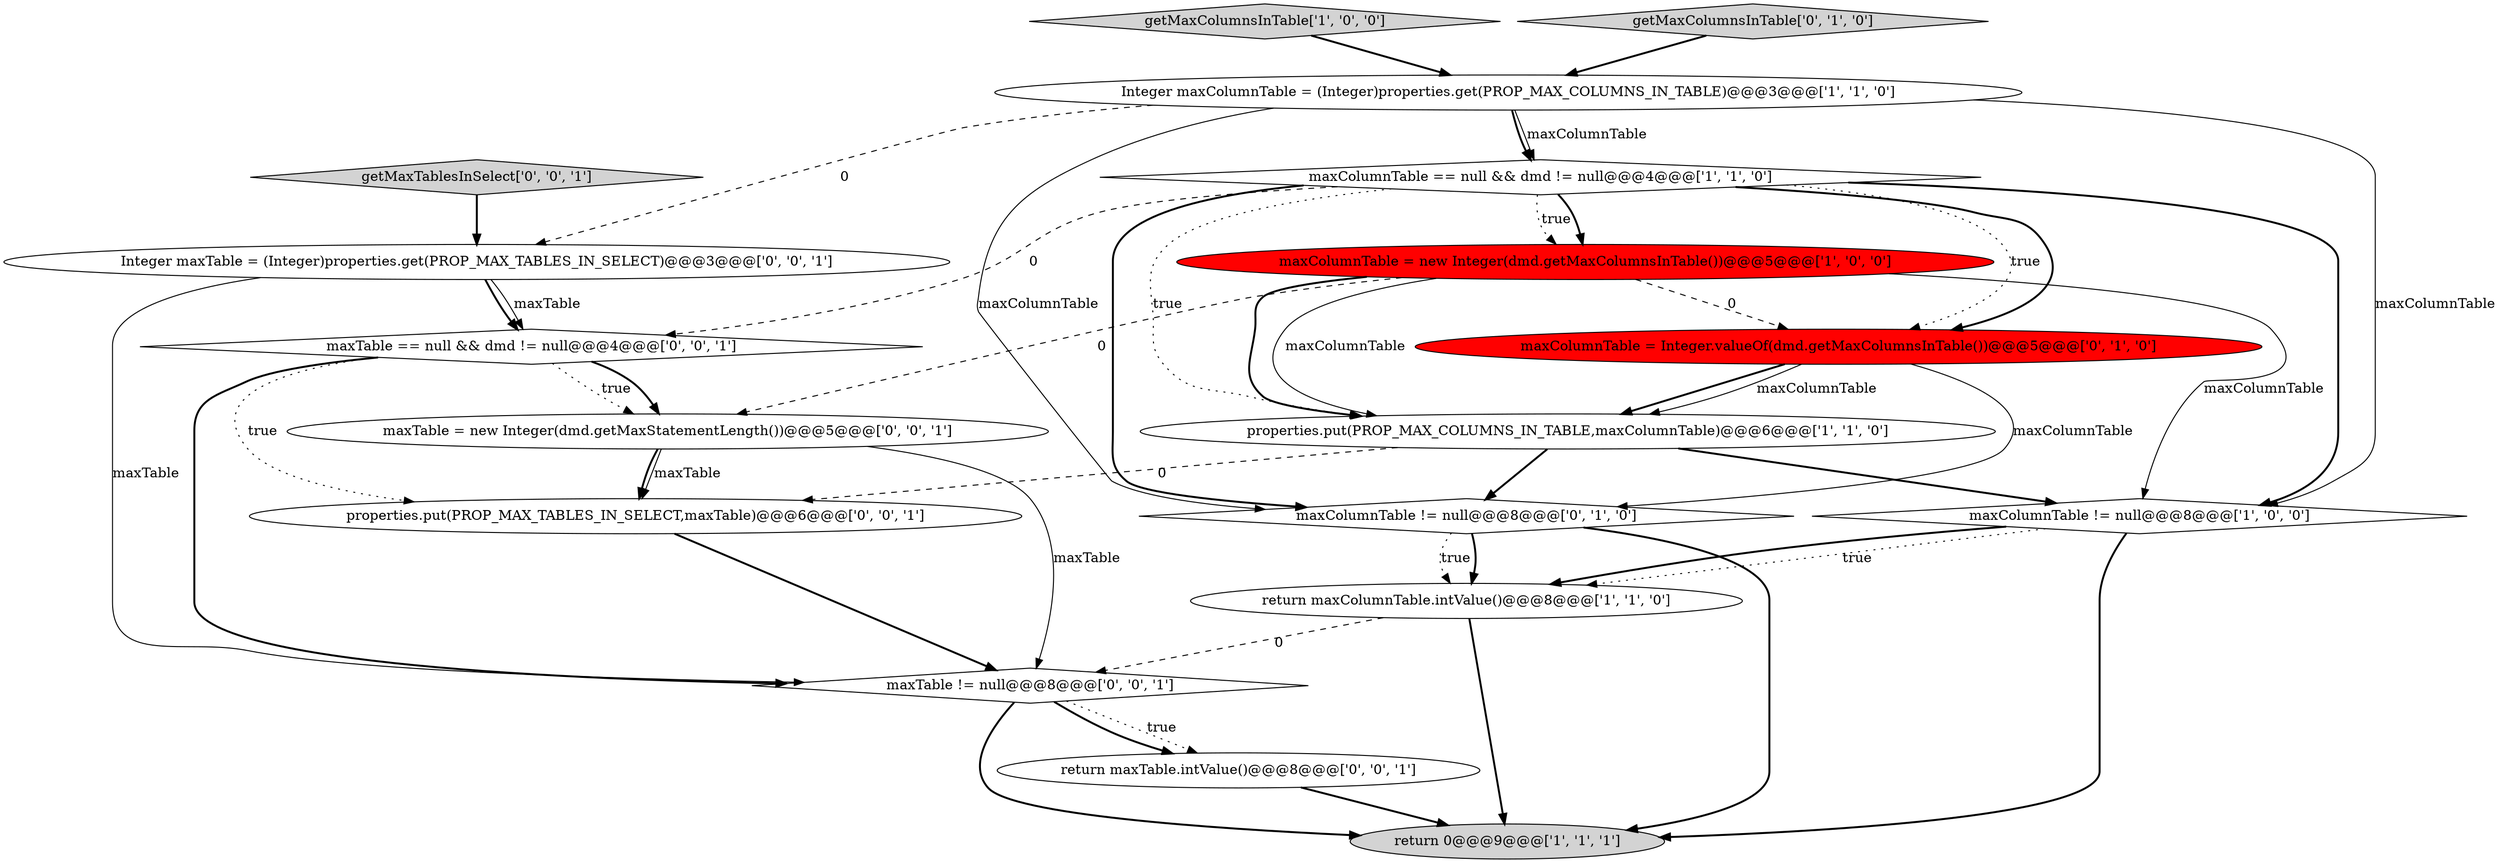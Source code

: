 digraph {
1 [style = filled, label = "getMaxColumnsInTable['1', '0', '0']", fillcolor = lightgray, shape = diamond image = "AAA0AAABBB1BBB"];
11 [style = filled, label = "return maxTable.intValue()@@@8@@@['0', '0', '1']", fillcolor = white, shape = ellipse image = "AAA0AAABBB3BBB"];
16 [style = filled, label = "maxTable = new Integer(dmd.getMaxStatementLength())@@@5@@@['0', '0', '1']", fillcolor = white, shape = ellipse image = "AAA0AAABBB3BBB"];
10 [style = filled, label = "getMaxColumnsInTable['0', '1', '0']", fillcolor = lightgray, shape = diamond image = "AAA0AAABBB2BBB"];
4 [style = filled, label = "maxColumnTable != null@@@8@@@['1', '0', '0']", fillcolor = white, shape = diamond image = "AAA0AAABBB1BBB"];
9 [style = filled, label = "maxColumnTable != null@@@8@@@['0', '1', '0']", fillcolor = white, shape = diamond image = "AAA0AAABBB2BBB"];
17 [style = filled, label = "maxTable != null@@@8@@@['0', '0', '1']", fillcolor = white, shape = diamond image = "AAA0AAABBB3BBB"];
5 [style = filled, label = "return maxColumnTable.intValue()@@@8@@@['1', '1', '0']", fillcolor = white, shape = ellipse image = "AAA0AAABBB1BBB"];
7 [style = filled, label = "maxColumnTable = new Integer(dmd.getMaxColumnsInTable())@@@5@@@['1', '0', '0']", fillcolor = red, shape = ellipse image = "AAA1AAABBB1BBB"];
0 [style = filled, label = "properties.put(PROP_MAX_COLUMNS_IN_TABLE,maxColumnTable)@@@6@@@['1', '1', '0']", fillcolor = white, shape = ellipse image = "AAA0AAABBB1BBB"];
8 [style = filled, label = "maxColumnTable = Integer.valueOf(dmd.getMaxColumnsInTable())@@@5@@@['0', '1', '0']", fillcolor = red, shape = ellipse image = "AAA1AAABBB2BBB"];
14 [style = filled, label = "getMaxTablesInSelect['0', '0', '1']", fillcolor = lightgray, shape = diamond image = "AAA0AAABBB3BBB"];
15 [style = filled, label = "properties.put(PROP_MAX_TABLES_IN_SELECT,maxTable)@@@6@@@['0', '0', '1']", fillcolor = white, shape = ellipse image = "AAA0AAABBB3BBB"];
13 [style = filled, label = "maxTable == null && dmd != null@@@4@@@['0', '0', '1']", fillcolor = white, shape = diamond image = "AAA0AAABBB3BBB"];
12 [style = filled, label = "Integer maxTable = (Integer)properties.get(PROP_MAX_TABLES_IN_SELECT)@@@3@@@['0', '0', '1']", fillcolor = white, shape = ellipse image = "AAA0AAABBB3BBB"];
6 [style = filled, label = "Integer maxColumnTable = (Integer)properties.get(PROP_MAX_COLUMNS_IN_TABLE)@@@3@@@['1', '1', '0']", fillcolor = white, shape = ellipse image = "AAA0AAABBB1BBB"];
2 [style = filled, label = "maxColumnTable == null && dmd != null@@@4@@@['1', '1', '0']", fillcolor = white, shape = diamond image = "AAA0AAABBB1BBB"];
3 [style = filled, label = "return 0@@@9@@@['1', '1', '1']", fillcolor = lightgray, shape = ellipse image = "AAA0AAABBB1BBB"];
5->3 [style = bold, label=""];
16->15 [style = bold, label=""];
4->3 [style = bold, label=""];
4->5 [style = dotted, label="true"];
13->16 [style = dotted, label="true"];
0->9 [style = bold, label=""];
6->9 [style = solid, label="maxColumnTable"];
2->0 [style = dotted, label="true"];
12->17 [style = solid, label="maxTable"];
7->16 [style = dashed, label="0"];
7->4 [style = solid, label="maxColumnTable"];
7->8 [style = dashed, label="0"];
17->11 [style = dotted, label="true"];
0->15 [style = dashed, label="0"];
6->2 [style = solid, label="maxColumnTable"];
7->0 [style = bold, label=""];
2->9 [style = bold, label=""];
6->4 [style = solid, label="maxColumnTable"];
8->9 [style = solid, label="maxColumnTable"];
2->4 [style = bold, label=""];
10->6 [style = bold, label=""];
13->16 [style = bold, label=""];
6->2 [style = bold, label=""];
6->12 [style = dashed, label="0"];
8->0 [style = bold, label=""];
16->15 [style = solid, label="maxTable"];
12->13 [style = bold, label=""];
13->17 [style = bold, label=""];
15->17 [style = bold, label=""];
1->6 [style = bold, label=""];
7->0 [style = solid, label="maxColumnTable"];
5->17 [style = dashed, label="0"];
11->3 [style = bold, label=""];
0->4 [style = bold, label=""];
2->13 [style = dashed, label="0"];
2->7 [style = dotted, label="true"];
14->12 [style = bold, label=""];
17->3 [style = bold, label=""];
9->5 [style = bold, label=""];
9->3 [style = bold, label=""];
13->15 [style = dotted, label="true"];
8->0 [style = solid, label="maxColumnTable"];
2->7 [style = bold, label=""];
4->5 [style = bold, label=""];
16->17 [style = solid, label="maxTable"];
2->8 [style = dotted, label="true"];
2->8 [style = bold, label=""];
12->13 [style = solid, label="maxTable"];
17->11 [style = bold, label=""];
9->5 [style = dotted, label="true"];
}
